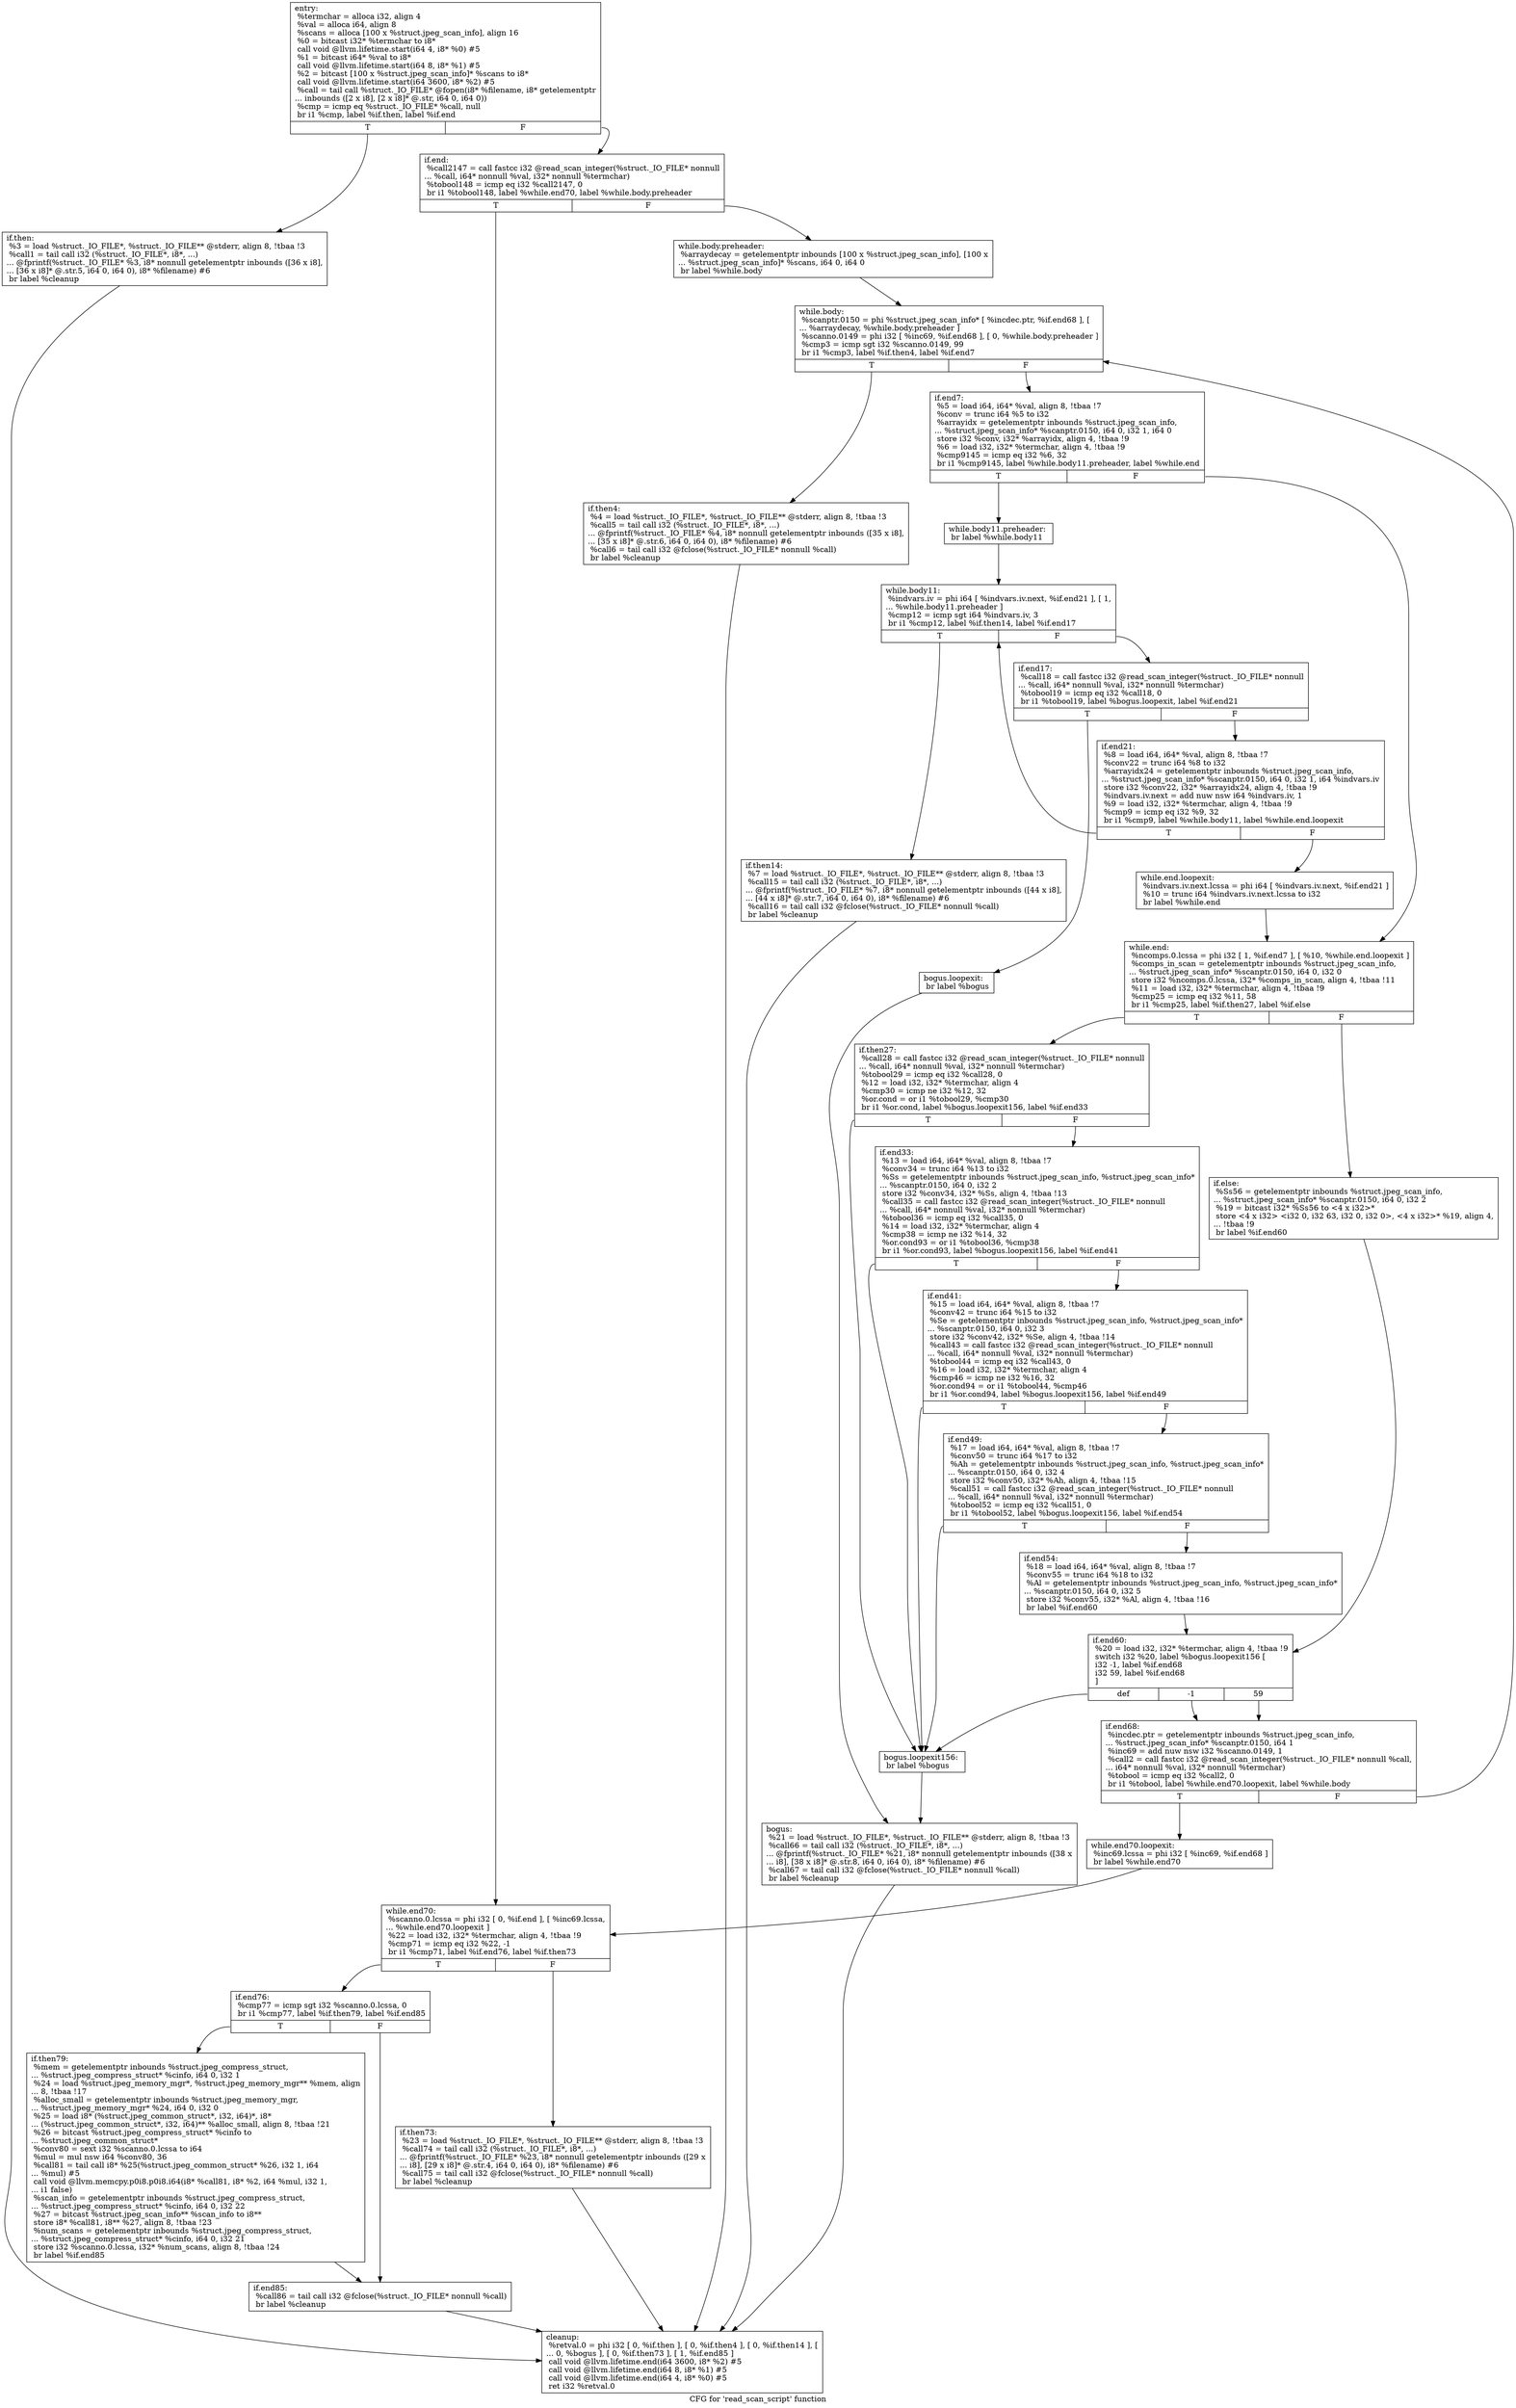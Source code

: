 digraph "CFG for 'read_scan_script' function" {
	label="CFG for 'read_scan_script' function";

	Node0x5e333c0 [shape=record,label="{entry:\l  %termchar = alloca i32, align 4\l  %val = alloca i64, align 8\l  %scans = alloca [100 x %struct.jpeg_scan_info], align 16\l  %0 = bitcast i32* %termchar to i8*\l  call void @llvm.lifetime.start(i64 4, i8* %0) #5\l  %1 = bitcast i64* %val to i8*\l  call void @llvm.lifetime.start(i64 8, i8* %1) #5\l  %2 = bitcast [100 x %struct.jpeg_scan_info]* %scans to i8*\l  call void @llvm.lifetime.start(i64 3600, i8* %2) #5\l  %call = tail call %struct._IO_FILE* @fopen(i8* %filename, i8* getelementptr\l... inbounds ([2 x i8], [2 x i8]* @.str, i64 0, i64 0))\l  %cmp = icmp eq %struct._IO_FILE* %call, null\l  br i1 %cmp, label %if.then, label %if.end\l|{<s0>T|<s1>F}}"];
	Node0x5e333c0:s0 -> Node0x5e43950;
	Node0x5e333c0:s1 -> Node0x5e43a20;
	Node0x5e43950 [shape=record,label="{if.then:                                          \l  %3 = load %struct._IO_FILE*, %struct._IO_FILE** @stderr, align 8, !tbaa !3\l  %call1 = tail call i32 (%struct._IO_FILE*, i8*, ...)\l... @fprintf(%struct._IO_FILE* %3, i8* nonnull getelementptr inbounds ([36 x i8],\l... [36 x i8]* @.str.5, i64 0, i64 0), i8* %filename) #6\l  br label %cleanup\l}"];
	Node0x5e43950 -> Node0x5e43d50;
	Node0x5e43a20 [shape=record,label="{if.end:                                           \l  %call2147 = call fastcc i32 @read_scan_integer(%struct._IO_FILE* nonnull\l... %call, i64* nonnull %val, i32* nonnull %termchar)\l  %tobool148 = icmp eq i32 %call2147, 0\l  br i1 %tobool148, label %while.end70, label %while.body.preheader\l|{<s0>T|<s1>F}}"];
	Node0x5e43a20:s0 -> Node0x5e44290;
	Node0x5e43a20:s1 -> Node0x5e44370;
	Node0x5e44370 [shape=record,label="{while.body.preheader:                             \l  %arraydecay = getelementptr inbounds [100 x %struct.jpeg_scan_info], [100 x\l... %struct.jpeg_scan_info]* %scans, i64 0, i64 0\l  br label %while.body\l}"];
	Node0x5e44370 -> Node0x5e445b0;
	Node0x5e445b0 [shape=record,label="{while.body:                                       \l  %scanptr.0150 = phi %struct.jpeg_scan_info* [ %incdec.ptr, %if.end68 ], [\l... %arraydecay, %while.body.preheader ]\l  %scanno.0149 = phi i32 [ %inc69, %if.end68 ], [ 0, %while.body.preheader ]\l  %cmp3 = icmp sgt i32 %scanno.0149, 99\l  br i1 %cmp3, label %if.then4, label %if.end7\l|{<s0>T|<s1>F}}"];
	Node0x5e445b0:s0 -> Node0x5e44af0;
	Node0x5e445b0:s1 -> Node0x5e44bd0;
	Node0x5e44af0 [shape=record,label="{if.then4:                                         \l  %4 = load %struct._IO_FILE*, %struct._IO_FILE** @stderr, align 8, !tbaa !3\l  %call5 = tail call i32 (%struct._IO_FILE*, i8*, ...)\l... @fprintf(%struct._IO_FILE* %4, i8* nonnull getelementptr inbounds ([35 x i8],\l... [35 x i8]* @.str.6, i64 0, i64 0), i8* %filename) #6\l  %call6 = tail call i32 @fclose(%struct._IO_FILE* nonnull %call)\l  br label %cleanup\l}"];
	Node0x5e44af0 -> Node0x5e43d50;
	Node0x5e44bd0 [shape=record,label="{if.end7:                                          \l  %5 = load i64, i64* %val, align 8, !tbaa !7\l  %conv = trunc i64 %5 to i32\l  %arrayidx = getelementptr inbounds %struct.jpeg_scan_info,\l... %struct.jpeg_scan_info* %scanptr.0150, i64 0, i32 1, i64 0\l  store i32 %conv, i32* %arrayidx, align 4, !tbaa !9\l  %6 = load i32, i32* %termchar, align 4, !tbaa !9\l  %cmp9145 = icmp eq i32 %6, 32\l  br i1 %cmp9145, label %while.body11.preheader, label %while.end\l|{<s0>T|<s1>F}}"];
	Node0x5e44bd0:s0 -> Node0x5e45560;
	Node0x5e44bd0:s1 -> Node0x5e45660;
	Node0x5e45560 [shape=record,label="{while.body11.preheader:                           \l  br label %while.body11\l}"];
	Node0x5e45560 -> Node0x5e457d0;
	Node0x5e457d0 [shape=record,label="{while.body11:                                     \l  %indvars.iv = phi i64 [ %indvars.iv.next, %if.end21 ], [ 1,\l... %while.body11.preheader ]\l  %cmp12 = icmp sgt i64 %indvars.iv, 3\l  br i1 %cmp12, label %if.then14, label %if.end17\l|{<s0>T|<s1>F}}"];
	Node0x5e457d0:s0 -> Node0x5e45b70;
	Node0x5e457d0:s1 -> Node0x5e45c50;
	Node0x5e45b70 [shape=record,label="{if.then14:                                        \l  %7 = load %struct._IO_FILE*, %struct._IO_FILE** @stderr, align 8, !tbaa !3\l  %call15 = tail call i32 (%struct._IO_FILE*, i8*, ...)\l... @fprintf(%struct._IO_FILE* %7, i8* nonnull getelementptr inbounds ([44 x i8],\l... [44 x i8]* @.str.7, i64 0, i64 0), i8* %filename) #6\l  %call16 = tail call i32 @fclose(%struct._IO_FILE* nonnull %call)\l  br label %cleanup\l}"];
	Node0x5e45b70 -> Node0x5e43d50;
	Node0x5e45c50 [shape=record,label="{if.end17:                                         \l  %call18 = call fastcc i32 @read_scan_integer(%struct._IO_FILE* nonnull\l... %call, i64* nonnull %val, i32* nonnull %termchar)\l  %tobool19 = icmp eq i32 %call18, 0\l  br i1 %tobool19, label %bogus.loopexit, label %if.end21\l|{<s0>T|<s1>F}}"];
	Node0x5e45c50:s0 -> Node0x5e46320;
	Node0x5e45c50:s1 -> Node0x5e458f0;
	Node0x5e458f0 [shape=record,label="{if.end21:                                         \l  %8 = load i64, i64* %val, align 8, !tbaa !7\l  %conv22 = trunc i64 %8 to i32\l  %arrayidx24 = getelementptr inbounds %struct.jpeg_scan_info,\l... %struct.jpeg_scan_info* %scanptr.0150, i64 0, i32 1, i64 %indvars.iv\l  store i32 %conv22, i32* %arrayidx24, align 4, !tbaa !9\l  %indvars.iv.next = add nuw nsw i64 %indvars.iv, 1\l  %9 = load i32, i32* %termchar, align 4, !tbaa !9\l  %cmp9 = icmp eq i32 %9, 32\l  br i1 %cmp9, label %while.body11, label %while.end.loopexit\l|{<s0>T|<s1>F}}"];
	Node0x5e458f0:s0 -> Node0x5e457d0;
	Node0x5e458f0:s1 -> Node0x5e44d30;
	Node0x5e44d30 [shape=record,label="{while.end.loopexit:                               \l  %indvars.iv.next.lcssa = phi i64 [ %indvars.iv.next, %if.end21 ]\l  %10 = trunc i64 %indvars.iv.next.lcssa to i32\l  br label %while.end\l}"];
	Node0x5e44d30 -> Node0x5e45660;
	Node0x5e45660 [shape=record,label="{while.end:                                        \l  %ncomps.0.lcssa = phi i32 [ 1, %if.end7 ], [ %10, %while.end.loopexit ]\l  %comps_in_scan = getelementptr inbounds %struct.jpeg_scan_info,\l... %struct.jpeg_scan_info* %scanptr.0150, i64 0, i32 0\l  store i32 %ncomps.0.lcssa, i32* %comps_in_scan, align 4, !tbaa !11\l  %11 = load i32, i32* %termchar, align 4, !tbaa !9\l  %cmp25 = icmp eq i32 %11, 58\l  br i1 %cmp25, label %if.then27, label %if.else\l|{<s0>T|<s1>F}}"];
	Node0x5e45660:s0 -> Node0x5e470e0;
	Node0x5e45660:s1 -> Node0x5e471c0;
	Node0x5e470e0 [shape=record,label="{if.then27:                                        \l  %call28 = call fastcc i32 @read_scan_integer(%struct._IO_FILE* nonnull\l... %call, i64* nonnull %val, i32* nonnull %termchar)\l  %tobool29 = icmp eq i32 %call28, 0\l  %12 = load i32, i32* %termchar, align 4\l  %cmp30 = icmp ne i32 %12, 32\l  %or.cond = or i1 %tobool29, %cmp30\l  br i1 %or.cond, label %bogus.loopexit156, label %if.end33\l|{<s0>T|<s1>F}}"];
	Node0x5e470e0:s0 -> Node0x5e3f670;
	Node0x5e470e0:s1 -> Node0x5e3f770;
	Node0x5e3f770 [shape=record,label="{if.end33:                                         \l  %13 = load i64, i64* %val, align 8, !tbaa !7\l  %conv34 = trunc i64 %13 to i32\l  %Ss = getelementptr inbounds %struct.jpeg_scan_info, %struct.jpeg_scan_info*\l... %scanptr.0150, i64 0, i32 2\l  store i32 %conv34, i32* %Ss, align 4, !tbaa !13\l  %call35 = call fastcc i32 @read_scan_integer(%struct._IO_FILE* nonnull\l... %call, i64* nonnull %val, i32* nonnull %termchar)\l  %tobool36 = icmp eq i32 %call35, 0\l  %14 = load i32, i32* %termchar, align 4\l  %cmp38 = icmp ne i32 %14, 32\l  %or.cond93 = or i1 %tobool36, %cmp38\l  br i1 %or.cond93, label %bogus.loopexit156, label %if.end41\l|{<s0>T|<s1>F}}"];
	Node0x5e3f770:s0 -> Node0x5e3f670;
	Node0x5e3f770:s1 -> Node0x5e3ffa0;
	Node0x5e3ffa0 [shape=record,label="{if.end41:                                         \l  %15 = load i64, i64* %val, align 8, !tbaa !7\l  %conv42 = trunc i64 %15 to i32\l  %Se = getelementptr inbounds %struct.jpeg_scan_info, %struct.jpeg_scan_info*\l... %scanptr.0150, i64 0, i32 3\l  store i32 %conv42, i32* %Se, align 4, !tbaa !14\l  %call43 = call fastcc i32 @read_scan_integer(%struct._IO_FILE* nonnull\l... %call, i64* nonnull %val, i32* nonnull %termchar)\l  %tobool44 = icmp eq i32 %call43, 0\l  %16 = load i32, i32* %termchar, align 4\l  %cmp46 = icmp ne i32 %16, 32\l  %or.cond94 = or i1 %tobool44, %cmp46\l  br i1 %or.cond94, label %bogus.loopexit156, label %if.end49\l|{<s0>T|<s1>F}}"];
	Node0x5e3ffa0:s0 -> Node0x5e3f670;
	Node0x5e3ffa0:s1 -> Node0x5e49820;
	Node0x5e49820 [shape=record,label="{if.end49:                                         \l  %17 = load i64, i64* %val, align 8, !tbaa !7\l  %conv50 = trunc i64 %17 to i32\l  %Ah = getelementptr inbounds %struct.jpeg_scan_info, %struct.jpeg_scan_info*\l... %scanptr.0150, i64 0, i32 4\l  store i32 %conv50, i32* %Ah, align 4, !tbaa !15\l  %call51 = call fastcc i32 @read_scan_integer(%struct._IO_FILE* nonnull\l... %call, i64* nonnull %val, i32* nonnull %termchar)\l  %tobool52 = icmp eq i32 %call51, 0\l  br i1 %tobool52, label %bogus.loopexit156, label %if.end54\l|{<s0>T|<s1>F}}"];
	Node0x5e49820:s0 -> Node0x5e3f670;
	Node0x5e49820:s1 -> Node0x5e49ec0;
	Node0x5e49ec0 [shape=record,label="{if.end54:                                         \l  %18 = load i64, i64* %val, align 8, !tbaa !7\l  %conv55 = trunc i64 %18 to i32\l  %Al = getelementptr inbounds %struct.jpeg_scan_info, %struct.jpeg_scan_info*\l... %scanptr.0150, i64 0, i32 5\l  store i32 %conv55, i32* %Al, align 4, !tbaa !16\l  br label %if.end60\l}"];
	Node0x5e49ec0 -> Node0x5e4a310;
	Node0x5e471c0 [shape=record,label="{if.else:                                          \l  %Ss56 = getelementptr inbounds %struct.jpeg_scan_info,\l... %struct.jpeg_scan_info* %scanptr.0150, i64 0, i32 2\l  %19 = bitcast i32* %Ss56 to \<4 x i32\>*\l  store \<4 x i32\> \<i32 0, i32 63, i32 0, i32 0\>, \<4 x i32\>* %19, align 4,\l... !tbaa !9\l  br label %if.end60\l}"];
	Node0x5e471c0 -> Node0x5e4a310;
	Node0x5e4a310 [shape=record,label="{if.end60:                                         \l  %20 = load i32, i32* %termchar, align 4, !tbaa !9\l  switch i32 %20, label %bogus.loopexit156 [\l    i32 -1, label %if.end68\l    i32 59, label %if.end68\l  ]\l|{<s0>def|<s1>-1|<s2>59}}"];
	Node0x5e4a310:s0 -> Node0x5e3f670;
	Node0x5e4a310:s1 -> Node0x5e446d0;
	Node0x5e4a310:s2 -> Node0x5e446d0;
	Node0x5e46320 [shape=record,label="{bogus.loopexit:                                   \l  br label %bogus\l}"];
	Node0x5e46320 -> Node0x5e4ae20;
	Node0x5e3f670 [shape=record,label="{bogus.loopexit156:                                \l  br label %bogus\l}"];
	Node0x5e3f670 -> Node0x5e4ae20;
	Node0x5e4ae20 [shape=record,label="{bogus:                                            \l  %21 = load %struct._IO_FILE*, %struct._IO_FILE** @stderr, align 8, !tbaa !3\l  %call66 = tail call i32 (%struct._IO_FILE*, i8*, ...)\l... @fprintf(%struct._IO_FILE* %21, i8* nonnull getelementptr inbounds ([38 x\l... i8], [38 x i8]* @.str.8, i64 0, i64 0), i8* %filename) #6\l  %call67 = tail call i32 @fclose(%struct._IO_FILE* nonnull %call)\l  br label %cleanup\l}"];
	Node0x5e4ae20 -> Node0x5e43d50;
	Node0x5e446d0 [shape=record,label="{if.end68:                                         \l  %incdec.ptr = getelementptr inbounds %struct.jpeg_scan_info,\l... %struct.jpeg_scan_info* %scanptr.0150, i64 1\l  %inc69 = add nuw nsw i32 %scanno.0149, 1\l  %call2 = call fastcc i32 @read_scan_integer(%struct._IO_FILE* nonnull %call,\l... i64* nonnull %val, i32* nonnull %termchar)\l  %tobool = icmp eq i32 %call2, 0\l  br i1 %tobool, label %while.end70.loopexit, label %while.body\l|{<s0>T|<s1>F}}"];
	Node0x5e446d0:s0 -> Node0x5e4b510;
	Node0x5e446d0:s1 -> Node0x5e445b0;
	Node0x5e4b510 [shape=record,label="{while.end70.loopexit:                             \l  %inc69.lcssa = phi i32 [ %inc69, %if.end68 ]\l  br label %while.end70\l}"];
	Node0x5e4b510 -> Node0x5e44290;
	Node0x5e44290 [shape=record,label="{while.end70:                                      \l  %scanno.0.lcssa = phi i32 [ 0, %if.end ], [ %inc69.lcssa,\l... %while.end70.loopexit ]\l  %22 = load i32, i32* %termchar, align 4, !tbaa !9\l  %cmp71 = icmp eq i32 %22, -1\l  br i1 %cmp71, label %if.end76, label %if.then73\l|{<s0>T|<s1>F}}"];
	Node0x5e44290:s0 -> Node0x5e4b740;
	Node0x5e44290:s1 -> Node0x5e4b820;
	Node0x5e4b820 [shape=record,label="{if.then73:                                        \l  %23 = load %struct._IO_FILE*, %struct._IO_FILE** @stderr, align 8, !tbaa !3\l  %call74 = tail call i32 (%struct._IO_FILE*, i8*, ...)\l... @fprintf(%struct._IO_FILE* %23, i8* nonnull getelementptr inbounds ([29 x\l... i8], [29 x i8]* @.str.4, i64 0, i64 0), i8* %filename) #6\l  %call75 = tail call i32 @fclose(%struct._IO_FILE* nonnull %call)\l  br label %cleanup\l}"];
	Node0x5e4b820 -> Node0x5e43d50;
	Node0x5e4b740 [shape=record,label="{if.end76:                                         \l  %cmp77 = icmp sgt i32 %scanno.0.lcssa, 0\l  br i1 %cmp77, label %if.then79, label %if.end85\l|{<s0>T|<s1>F}}"];
	Node0x5e4b740:s0 -> Node0x5e46bc0;
	Node0x5e4b740:s1 -> Node0x5e46c40;
	Node0x5e46bc0 [shape=record,label="{if.then79:                                        \l  %mem = getelementptr inbounds %struct.jpeg_compress_struct,\l... %struct.jpeg_compress_struct* %cinfo, i64 0, i32 1\l  %24 = load %struct.jpeg_memory_mgr*, %struct.jpeg_memory_mgr** %mem, align\l... 8, !tbaa !17\l  %alloc_small = getelementptr inbounds %struct.jpeg_memory_mgr,\l... %struct.jpeg_memory_mgr* %24, i64 0, i32 0\l  %25 = load i8* (%struct.jpeg_common_struct*, i32, i64)*, i8*\l... (%struct.jpeg_common_struct*, i32, i64)** %alloc_small, align 8, !tbaa !21\l  %26 = bitcast %struct.jpeg_compress_struct* %cinfo to\l... %struct.jpeg_common_struct*\l  %conv80 = sext i32 %scanno.0.lcssa to i64\l  %mul = mul nsw i64 %conv80, 36\l  %call81 = tail call i8* %25(%struct.jpeg_common_struct* %26, i32 1, i64\l... %mul) #5\l  call void @llvm.memcpy.p0i8.p0i8.i64(i8* %call81, i8* %2, i64 %mul, i32 1,\l... i1 false)\l  %scan_info = getelementptr inbounds %struct.jpeg_compress_struct,\l... %struct.jpeg_compress_struct* %cinfo, i64 0, i32 22\l  %27 = bitcast %struct.jpeg_scan_info** %scan_info to i8**\l  store i8* %call81, i8** %27, align 8, !tbaa !23\l  %num_scans = getelementptr inbounds %struct.jpeg_compress_struct,\l... %struct.jpeg_compress_struct* %cinfo, i64 0, i32 21\l  store i32 %scanno.0.lcssa, i32* %num_scans, align 8, !tbaa !24\l  br label %if.end85\l}"];
	Node0x5e46bc0 -> Node0x5e46c40;
	Node0x5e46c40 [shape=record,label="{if.end85:                                         \l  %call86 = tail call i32 @fclose(%struct._IO_FILE* nonnull %call)\l  br label %cleanup\l}"];
	Node0x5e46c40 -> Node0x5e43d50;
	Node0x5e43d50 [shape=record,label="{cleanup:                                          \l  %retval.0 = phi i32 [ 0, %if.then ], [ 0, %if.then4 ], [ 0, %if.then14 ], [\l... 0, %bogus ], [ 0, %if.then73 ], [ 1, %if.end85 ]\l  call void @llvm.lifetime.end(i64 3600, i8* %2) #5\l  call void @llvm.lifetime.end(i64 8, i8* %1) #5\l  call void @llvm.lifetime.end(i64 4, i8* %0) #5\l  ret i32 %retval.0\l}"];
}

